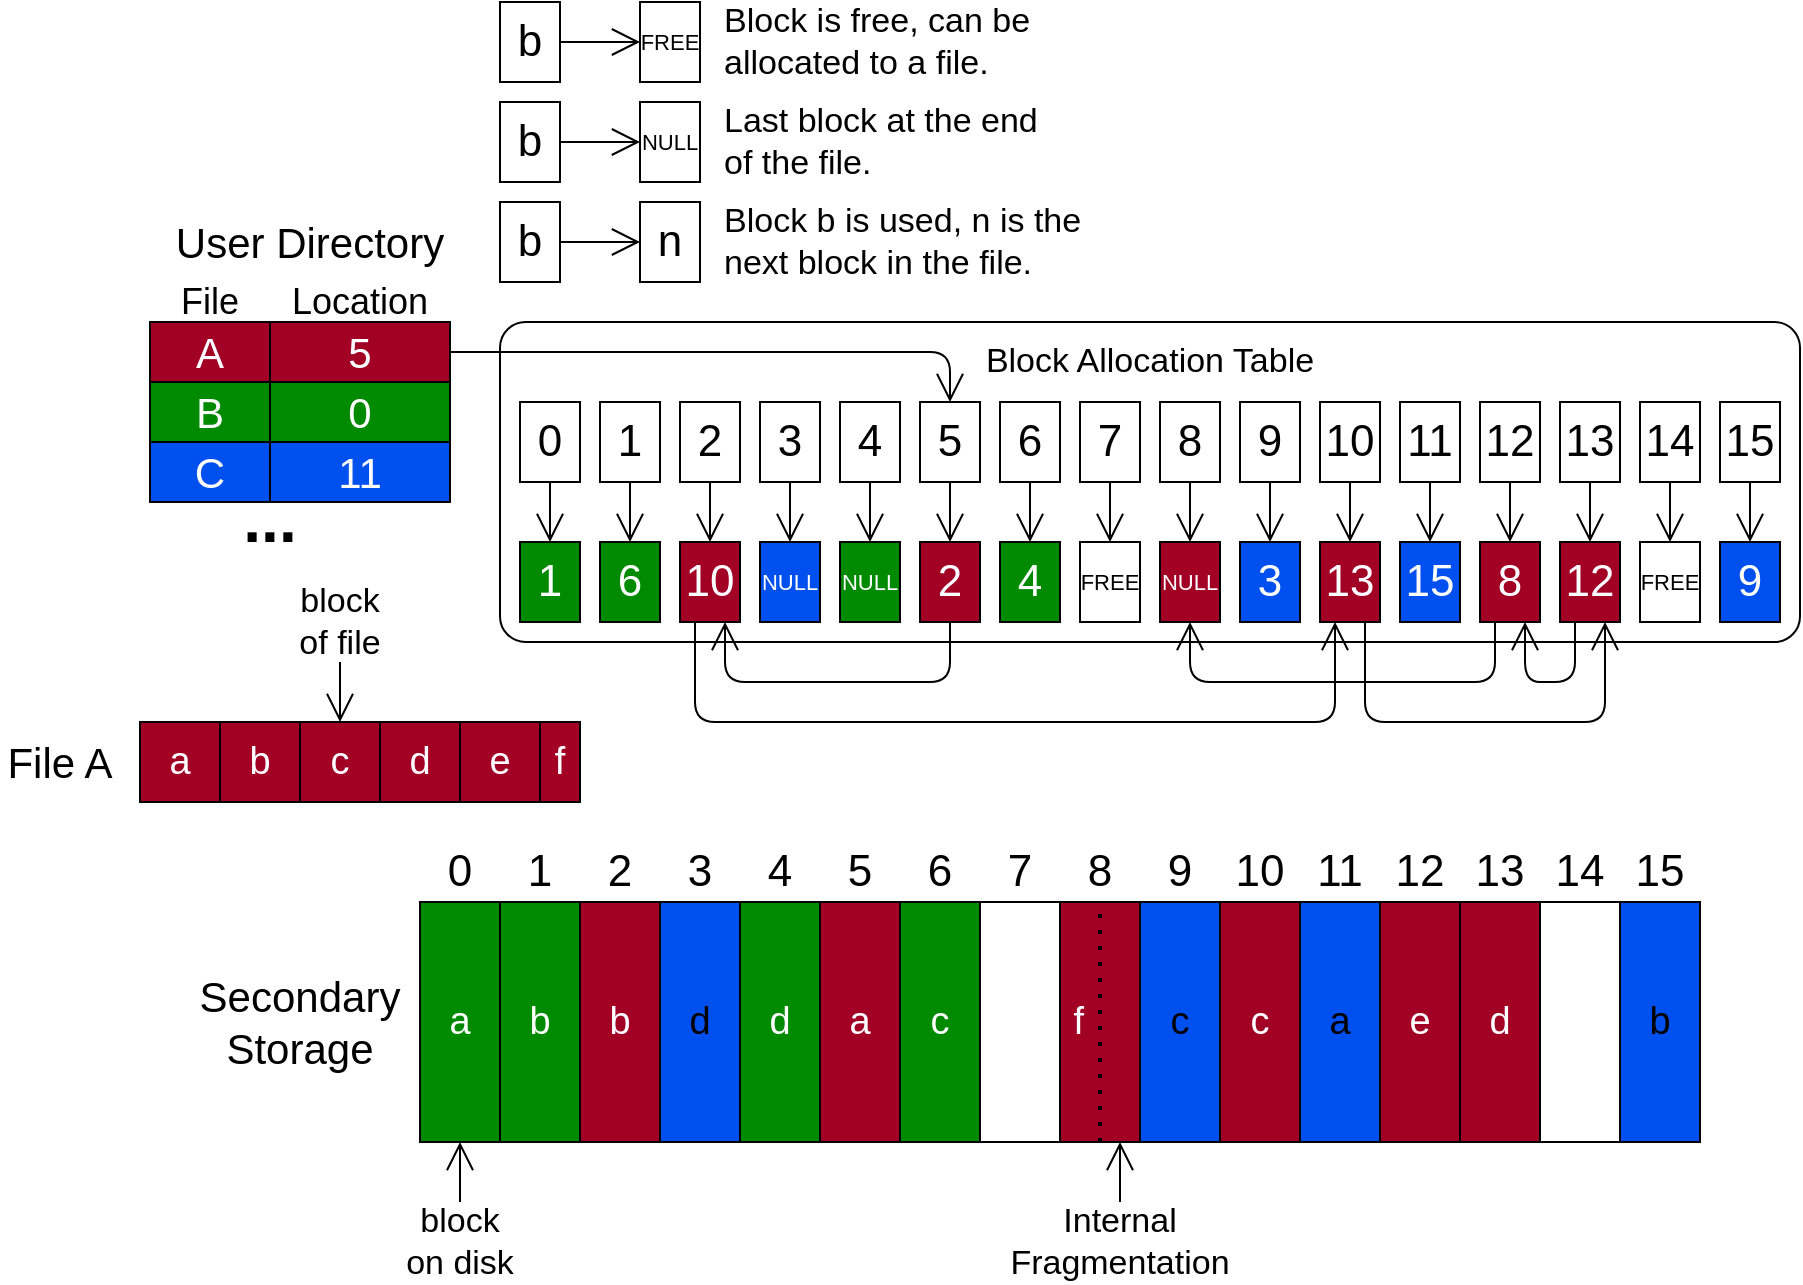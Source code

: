 <mxfile>
    <diagram id="6MOOSaK_TId7R93SMP0Y" name="Page-1">
        <mxGraphModel dx="976" dy="1479" grid="1" gridSize="10" guides="1" tooltips="1" connect="1" arrows="1" fold="1" page="1" pageScale="1" pageWidth="850" pageHeight="1100" math="0" shadow="0">
            <root>
                <mxCell id="0"/>
                <mxCell id="1" parent="0"/>
                <mxCell id="169" value="" style="rounded=1;whiteSpace=wrap;html=1;fontSize=11;strokeColor=#000000;align=center;verticalAlign=top;arcSize=8;" vertex="1" parent="1">
                    <mxGeometry x="250" y="170" width="650" height="160" as="geometry"/>
                </mxCell>
                <mxCell id="2" value="a" style="rounded=0;whiteSpace=wrap;html=1;fillColor=#a20025;fontColor=#ffffff;fontSize=19;strokeColor=#000000;verticalAlign=middle;align=center;" vertex="1" parent="1">
                    <mxGeometry x="410" y="460" width="40" height="120" as="geometry"/>
                </mxCell>
                <mxCell id="3" value="b" style="rounded=0;whiteSpace=wrap;html=1;fillColor=#a20025;fontColor=#ffffff;fontSize=19;strokeColor=#000000;" vertex="1" parent="1">
                    <mxGeometry x="290" y="460" width="40" height="120" as="geometry"/>
                </mxCell>
                <mxCell id="4" value="a" style="rounded=0;whiteSpace=wrap;html=1;fillColor=#008a00;fontSize=19;fontColor=#ffffff;strokeColor=#000000;" vertex="1" parent="1">
                    <mxGeometry x="210" y="460" width="40" height="120" as="geometry"/>
                </mxCell>
                <mxCell id="5" value="b" style="rounded=0;whiteSpace=wrap;html=1;fillColor=#008a00;fontColor=#ffffff;fontSize=19;strokeColor=#000000;" vertex="1" parent="1">
                    <mxGeometry x="250" y="460" width="40" height="120" as="geometry"/>
                </mxCell>
                <mxCell id="6" value="d" style="rounded=0;whiteSpace=wrap;html=1;fillColor=#0050ef;strokeColor=#000000;fontSize=19;" vertex="1" parent="1">
                    <mxGeometry x="330" y="460" width="40" height="120" as="geometry"/>
                </mxCell>
                <mxCell id="7" value="d" style="rounded=0;whiteSpace=wrap;html=1;fillColor=#008a00;fontColor=#ffffff;fontSize=19;strokeColor=#000000;" vertex="1" parent="1">
                    <mxGeometry x="370" y="460" width="40" height="120" as="geometry"/>
                </mxCell>
                <mxCell id="8" value="c" style="rounded=0;whiteSpace=wrap;html=1;fillColor=#008a00;fontColor=#ffffff;fontSize=19;strokeColor=#000000;" vertex="1" parent="1">
                    <mxGeometry x="450" y="460" width="40" height="120" as="geometry"/>
                </mxCell>
                <mxCell id="9" value="" style="rounded=0;whiteSpace=wrap;html=1;strokeColor=#000000;" vertex="1" parent="1">
                    <mxGeometry x="490" y="460" width="40" height="120" as="geometry"/>
                </mxCell>
                <mxCell id="10" value="f&amp;nbsp; &amp;nbsp;&amp;nbsp;" style="rounded=0;whiteSpace=wrap;html=1;fillColor=#a20025;fontColor=#ffffff;strokeColor=#000000;fontSize=19;" vertex="1" parent="1">
                    <mxGeometry x="530" y="460" width="40" height="120" as="geometry"/>
                </mxCell>
                <mxCell id="11" value="c" style="rounded=0;whiteSpace=wrap;html=1;fillColor=#0050ef;strokeColor=#000000;fontSize=19;" vertex="1" parent="1">
                    <mxGeometry x="570" y="460" width="40" height="120" as="geometry"/>
                </mxCell>
                <mxCell id="12" value="c" style="rounded=0;whiteSpace=wrap;html=1;fillColor=#a20025;fontColor=#ffffff;fontSize=19;strokeColor=#000000;" vertex="1" parent="1">
                    <mxGeometry x="610" y="460" width="40" height="120" as="geometry"/>
                </mxCell>
                <mxCell id="13" value="a" style="rounded=0;whiteSpace=wrap;html=1;fillColor=#0050ef;strokeColor=#000000;fontSize=19;" vertex="1" parent="1">
                    <mxGeometry x="650" y="460" width="40" height="120" as="geometry"/>
                </mxCell>
                <mxCell id="14" value="e" style="rounded=0;whiteSpace=wrap;html=1;fillColor=#a20025;fontColor=#ffffff;fontSize=19;strokeColor=#000000;" vertex="1" parent="1">
                    <mxGeometry x="690" y="460" width="40" height="120" as="geometry"/>
                </mxCell>
                <mxCell id="15" value="d" style="rounded=0;whiteSpace=wrap;html=1;fillColor=#a20025;fontColor=#ffffff;fontSize=19;strokeColor=#000000;" vertex="1" parent="1">
                    <mxGeometry x="730" y="460" width="40" height="120" as="geometry"/>
                </mxCell>
                <mxCell id="16" value="" style="rounded=0;whiteSpace=wrap;html=1;strokeColor=#000000;" vertex="1" parent="1">
                    <mxGeometry x="770" y="460" width="40" height="120" as="geometry"/>
                </mxCell>
                <mxCell id="17" value="b" style="rounded=0;whiteSpace=wrap;html=1;fillColor=#0050ef;strokeColor=#000000;fontSize=19;" vertex="1" parent="1">
                    <mxGeometry x="810" y="460" width="40" height="120" as="geometry"/>
                </mxCell>
                <mxCell id="18" value="d" style="rounded=0;whiteSpace=wrap;html=1;fillColor=#a20025;fontColor=#ffffff;fontSize=19;strokeColor=#000000;" vertex="1" parent="1">
                    <mxGeometry x="190" y="370" width="40" height="40" as="geometry"/>
                </mxCell>
                <mxCell id="19" value="e" style="rounded=0;whiteSpace=wrap;html=1;fillColor=#a20025;fontColor=#ffffff;fontSize=19;strokeColor=#000000;" vertex="1" parent="1">
                    <mxGeometry x="230" y="370" width="40" height="40" as="geometry"/>
                </mxCell>
                <mxCell id="20" value="f" style="rounded=0;whiteSpace=wrap;html=1;fillColor=#a20025;fontColor=#ffffff;fontSize=19;strokeColor=#000000;" vertex="1" parent="1">
                    <mxGeometry x="270" y="370" width="20" height="40" as="geometry"/>
                </mxCell>
                <mxCell id="21" value="a" style="rounded=0;whiteSpace=wrap;html=1;fillColor=#a20025;fontColor=#ffffff;fontSize=19;strokeColor=#000000;" vertex="1" parent="1">
                    <mxGeometry x="70" y="370" width="40" height="40" as="geometry"/>
                </mxCell>
                <mxCell id="22" value="b" style="rounded=0;whiteSpace=wrap;html=1;fillColor=#a20025;fontColor=#ffffff;fontSize=19;strokeColor=#000000;" vertex="1" parent="1">
                    <mxGeometry x="110" y="370" width="40" height="40" as="geometry"/>
                </mxCell>
                <mxCell id="23" value="c" style="rounded=0;whiteSpace=wrap;html=1;fillColor=#a20025;fontColor=#ffffff;fontSize=19;strokeColor=#000000;" vertex="1" parent="1">
                    <mxGeometry x="150" y="370" width="40" height="40" as="geometry"/>
                </mxCell>
                <mxCell id="24" value="Secondary Storage" style="text;html=1;strokeColor=none;fillColor=none;align=center;verticalAlign=middle;whiteSpace=wrap;rounded=0;fontSize=21;" vertex="1" parent="1">
                    <mxGeometry x="100" y="510" width="100" height="20" as="geometry"/>
                </mxCell>
                <mxCell id="25" value="File A" style="text;html=1;strokeColor=none;fillColor=none;align=center;verticalAlign=middle;whiteSpace=wrap;rounded=0;fontSize=21;" vertex="1" parent="1">
                    <mxGeometry y="380" width="60" height="20" as="geometry"/>
                </mxCell>
                <mxCell id="26" style="edgeStyle=orthogonalEdgeStyle;html=1;entryX=0.75;entryY=1;entryDx=0;entryDy=0;fontSize=19;endArrow=open;endFill=0;endSize=12;strokeColor=#000000;" edge="1" parent="1" source="27" target="10">
                    <mxGeometry relative="1" as="geometry">
                        <Array as="points"/>
                    </mxGeometry>
                </mxCell>
                <mxCell id="27" value="Internal Fragmentation" style="text;html=1;strokeColor=none;fillColor=none;align=center;verticalAlign=middle;whiteSpace=wrap;rounded=0;fontSize=17;" vertex="1" parent="1">
                    <mxGeometry x="490" y="610" width="140" height="40" as="geometry"/>
                </mxCell>
                <mxCell id="28" style="edgeStyle=orthogonalEdgeStyle;html=1;exitX=0.5;exitY=0;exitDx=0;exitDy=0;entryX=0.5;entryY=1;entryDx=0;entryDy=0;fontSize=19;endArrow=open;endFill=0;endSize=12;strokeColor=#000000;" edge="1" parent="1" source="29" target="4">
                    <mxGeometry relative="1" as="geometry"/>
                </mxCell>
                <mxCell id="29" value="block on disk" style="text;html=1;strokeColor=none;fillColor=none;align=center;verticalAlign=middle;whiteSpace=wrap;rounded=0;fontSize=17;" vertex="1" parent="1">
                    <mxGeometry x="200" y="610" width="60" height="40" as="geometry"/>
                </mxCell>
                <mxCell id="30" style="edgeStyle=none;html=1;exitX=0.5;exitY=1;exitDx=0;exitDy=0;entryX=0.5;entryY=0;entryDx=0;entryDy=0;fontSize=21;endArrow=open;endFill=0;endSize=12;" edge="1" parent="1" source="31" target="23">
                    <mxGeometry relative="1" as="geometry"/>
                </mxCell>
                <mxCell id="31" value="block of file" style="text;html=1;strokeColor=none;fillColor=none;align=center;verticalAlign=middle;whiteSpace=wrap;rounded=0;fontSize=17;" vertex="1" parent="1">
                    <mxGeometry x="140" y="300" width="60" height="40" as="geometry"/>
                </mxCell>
                <mxCell id="32" value="" style="endArrow=none;dashed=1;html=1;dashPattern=1 3;strokeWidth=2;fontSize=19;endSize=12;entryX=0.5;entryY=0;entryDx=0;entryDy=0;exitX=0.5;exitY=1;exitDx=0;exitDy=0;strokeColor=#000000;" edge="1" parent="1" source="10" target="10">
                    <mxGeometry width="50" height="50" relative="1" as="geometry">
                        <mxPoint x="310" y="710" as="sourcePoint"/>
                        <mxPoint x="360" y="660" as="targetPoint"/>
                    </mxGeometry>
                </mxCell>
                <mxCell id="46" value="A" style="rounded=0;whiteSpace=wrap;html=1;fontSize=21;fillColor=#a20025;fontColor=#ffffff;strokeColor=#000000;" vertex="1" parent="1">
                    <mxGeometry x="75" y="170" width="60" height="30" as="geometry"/>
                </mxCell>
                <mxCell id="177" style="edgeStyle=orthogonalEdgeStyle;html=1;exitX=1;exitY=0.5;exitDx=0;exitDy=0;entryX=0.5;entryY=0;entryDx=0;entryDy=0;fontSize=17;endArrow=open;endFill=0;endSize=12;" edge="1" parent="1" source="48" target="132">
                    <mxGeometry relative="1" as="geometry">
                        <Array as="points">
                            <mxPoint x="475" y="185"/>
                        </Array>
                    </mxGeometry>
                </mxCell>
                <mxCell id="48" value="5" style="rounded=0;whiteSpace=wrap;html=1;fontSize=21;fillColor=#a20025;fontColor=#ffffff;strokeColor=#000000;" vertex="1" parent="1">
                    <mxGeometry x="135" y="170" width="90" height="30" as="geometry"/>
                </mxCell>
                <mxCell id="49" value="B" style="rounded=0;whiteSpace=wrap;html=1;fontSize=21;fillColor=#008a00;fontColor=#ffffff;strokeColor=#000000;" vertex="1" parent="1">
                    <mxGeometry x="75" y="200" width="60" height="30" as="geometry"/>
                </mxCell>
                <mxCell id="50" value="0" style="rounded=0;whiteSpace=wrap;html=1;fontSize=21;fillColor=#008a00;fontColor=#ffffff;strokeColor=#000000;" vertex="1" parent="1">
                    <mxGeometry x="135" y="200" width="90" height="30" as="geometry"/>
                </mxCell>
                <mxCell id="51" value="C" style="rounded=0;whiteSpace=wrap;html=1;fontSize=21;fillColor=#0050ef;fontColor=#ffffff;strokeColor=#000000;" vertex="1" parent="1">
                    <mxGeometry x="75" y="230" width="60" height="30" as="geometry"/>
                </mxCell>
                <mxCell id="52" value="11" style="rounded=0;whiteSpace=wrap;html=1;fontSize=21;fillColor=#0050ef;fontColor=#ffffff;strokeColor=#000000;" vertex="1" parent="1">
                    <mxGeometry x="135" y="230" width="90" height="30" as="geometry"/>
                </mxCell>
                <mxCell id="53" value="..." style="text;html=1;strokeColor=none;fillColor=none;align=center;verticalAlign=bottom;whiteSpace=wrap;rounded=0;fontSize=32;fontStyle=1" vertex="1" parent="1">
                    <mxGeometry x="115" y="270" width="40" height="20" as="geometry"/>
                </mxCell>
                <mxCell id="54" value="File" style="text;html=1;strokeColor=none;fillColor=none;align=center;verticalAlign=middle;whiteSpace=wrap;rounded=0;fontSize=18;" vertex="1" parent="1">
                    <mxGeometry x="85" y="150" width="40" height="20" as="geometry"/>
                </mxCell>
                <mxCell id="55" value="Location" style="text;html=1;strokeColor=none;fillColor=none;align=center;verticalAlign=middle;whiteSpace=wrap;rounded=0;fontSize=18;" vertex="1" parent="1">
                    <mxGeometry x="135" y="150" width="90" height="20" as="geometry"/>
                </mxCell>
                <mxCell id="56" value="User Directory" style="text;html=1;strokeColor=none;fillColor=none;align=center;verticalAlign=middle;whiteSpace=wrap;rounded=0;fontSize=21;" vertex="1" parent="1">
                    <mxGeometry x="85" y="120" width="140" height="20" as="geometry"/>
                </mxCell>
                <mxCell id="60" style="edgeStyle=none;html=1;exitX=0.5;exitY=1;exitDx=0;exitDy=0;entryX=0.5;entryY=0;entryDx=0;entryDy=0;endArrow=open;endFill=0;endSize=12;" edge="1" parent="1" source="58" target="89">
                    <mxGeometry relative="1" as="geometry">
                        <mxPoint x="280" y="280" as="targetPoint"/>
                    </mxGeometry>
                </mxCell>
                <mxCell id="58" value="0" style="rounded=0;whiteSpace=wrap;html=1;align=center;verticalAlign=middle;fontSize=22;" vertex="1" parent="1">
                    <mxGeometry x="260" y="210" width="30" height="40" as="geometry"/>
                </mxCell>
                <mxCell id="89" value="1" style="rounded=0;whiteSpace=wrap;html=1;align=center;verticalAlign=middle;fontSize=22;fillColor=#008a00;fontColor=#ffffff;strokeColor=#000000;" vertex="1" parent="1">
                    <mxGeometry x="260" y="280" width="30" height="40" as="geometry"/>
                </mxCell>
                <mxCell id="103" value="0" style="text;html=1;strokeColor=none;fillColor=none;align=center;verticalAlign=middle;whiteSpace=wrap;rounded=0;fontSize=22;" vertex="1" parent="1">
                    <mxGeometry x="210" y="430" width="40" height="30" as="geometry"/>
                </mxCell>
                <mxCell id="104" value="1" style="text;html=1;strokeColor=none;fillColor=none;align=center;verticalAlign=middle;whiteSpace=wrap;rounded=0;fontSize=22;" vertex="1" parent="1">
                    <mxGeometry x="250" y="430" width="40" height="30" as="geometry"/>
                </mxCell>
                <mxCell id="105" value="2" style="text;html=1;strokeColor=none;fillColor=none;align=center;verticalAlign=middle;whiteSpace=wrap;rounded=0;fontSize=22;" vertex="1" parent="1">
                    <mxGeometry x="290" y="430" width="40" height="30" as="geometry"/>
                </mxCell>
                <mxCell id="106" value="3" style="text;html=1;strokeColor=none;fillColor=none;align=center;verticalAlign=middle;whiteSpace=wrap;rounded=0;fontSize=22;" vertex="1" parent="1">
                    <mxGeometry x="330" y="430" width="40" height="30" as="geometry"/>
                </mxCell>
                <mxCell id="107" value="4" style="text;html=1;strokeColor=none;fillColor=none;align=center;verticalAlign=middle;whiteSpace=wrap;rounded=0;fontSize=22;" vertex="1" parent="1">
                    <mxGeometry x="370" y="430" width="40" height="30" as="geometry"/>
                </mxCell>
                <mxCell id="108" value="5" style="text;html=1;strokeColor=none;fillColor=none;align=center;verticalAlign=middle;whiteSpace=wrap;rounded=0;fontSize=22;" vertex="1" parent="1">
                    <mxGeometry x="410" y="430" width="40" height="30" as="geometry"/>
                </mxCell>
                <mxCell id="109" value="6" style="text;html=1;strokeColor=none;fillColor=none;align=center;verticalAlign=middle;whiteSpace=wrap;rounded=0;fontSize=22;" vertex="1" parent="1">
                    <mxGeometry x="450" y="430" width="40" height="30" as="geometry"/>
                </mxCell>
                <mxCell id="110" value="7" style="text;html=1;strokeColor=none;fillColor=none;align=center;verticalAlign=middle;whiteSpace=wrap;rounded=0;fontSize=22;" vertex="1" parent="1">
                    <mxGeometry x="490" y="430" width="40" height="30" as="geometry"/>
                </mxCell>
                <mxCell id="111" value="8" style="text;html=1;strokeColor=none;fillColor=none;align=center;verticalAlign=middle;whiteSpace=wrap;rounded=0;fontSize=22;" vertex="1" parent="1">
                    <mxGeometry x="530" y="430" width="40" height="30" as="geometry"/>
                </mxCell>
                <mxCell id="112" value="9" style="text;html=1;strokeColor=none;fillColor=none;align=center;verticalAlign=middle;whiteSpace=wrap;rounded=0;fontSize=22;" vertex="1" parent="1">
                    <mxGeometry x="570" y="430" width="40" height="30" as="geometry"/>
                </mxCell>
                <mxCell id="113" value="10" style="text;html=1;strokeColor=none;fillColor=none;align=center;verticalAlign=middle;whiteSpace=wrap;rounded=0;fontSize=22;" vertex="1" parent="1">
                    <mxGeometry x="610" y="430" width="40" height="30" as="geometry"/>
                </mxCell>
                <mxCell id="114" value="11" style="text;html=1;strokeColor=none;fillColor=none;align=center;verticalAlign=middle;whiteSpace=wrap;rounded=0;fontSize=22;" vertex="1" parent="1">
                    <mxGeometry x="650" y="430" width="40" height="30" as="geometry"/>
                </mxCell>
                <mxCell id="115" value="12" style="text;html=1;strokeColor=none;fillColor=none;align=center;verticalAlign=middle;whiteSpace=wrap;rounded=0;fontSize=22;" vertex="1" parent="1">
                    <mxGeometry x="690" y="430" width="40" height="30" as="geometry"/>
                </mxCell>
                <mxCell id="116" value="13" style="text;html=1;strokeColor=none;fillColor=none;align=center;verticalAlign=middle;whiteSpace=wrap;rounded=0;fontSize=22;" vertex="1" parent="1">
                    <mxGeometry x="730" y="430" width="40" height="30" as="geometry"/>
                </mxCell>
                <mxCell id="117" value="14" style="text;html=1;strokeColor=none;fillColor=none;align=center;verticalAlign=middle;whiteSpace=wrap;rounded=0;fontSize=22;" vertex="1" parent="1">
                    <mxGeometry x="770" y="430" width="40" height="30" as="geometry"/>
                </mxCell>
                <mxCell id="118" value="15" style="text;html=1;strokeColor=none;fillColor=none;align=center;verticalAlign=middle;whiteSpace=wrap;rounded=0;fontSize=22;" vertex="1" parent="1">
                    <mxGeometry x="810" y="430" width="40" height="30" as="geometry"/>
                </mxCell>
                <mxCell id="119" style="edgeStyle=none;html=1;exitX=0.5;exitY=1;exitDx=0;exitDy=0;entryX=0.5;entryY=0;entryDx=0;entryDy=0;endArrow=open;endFill=0;endSize=12;" edge="1" parent="1" source="120" target="121">
                    <mxGeometry relative="1" as="geometry">
                        <mxPoint x="320" y="280" as="targetPoint"/>
                    </mxGeometry>
                </mxCell>
                <mxCell id="120" value="1" style="rounded=0;whiteSpace=wrap;html=1;align=center;verticalAlign=middle;fontSize=22;" vertex="1" parent="1">
                    <mxGeometry x="300" y="210" width="30" height="40" as="geometry"/>
                </mxCell>
                <mxCell id="121" value="6" style="rounded=0;whiteSpace=wrap;html=1;align=center;verticalAlign=middle;fontSize=22;fillColor=#008a00;fontColor=#ffffff;strokeColor=#000000;" vertex="1" parent="1">
                    <mxGeometry x="300" y="280" width="30" height="40" as="geometry"/>
                </mxCell>
                <mxCell id="122" style="edgeStyle=none;html=1;exitX=0.5;exitY=1;exitDx=0;exitDy=0;entryX=0.5;entryY=0;entryDx=0;entryDy=0;endArrow=open;endFill=0;endSize=12;" edge="1" parent="1" source="123" target="124">
                    <mxGeometry relative="1" as="geometry">
                        <mxPoint x="360" y="280" as="targetPoint"/>
                    </mxGeometry>
                </mxCell>
                <mxCell id="123" value="2" style="rounded=0;whiteSpace=wrap;html=1;align=center;verticalAlign=middle;fontSize=22;" vertex="1" parent="1">
                    <mxGeometry x="340" y="210" width="30" height="40" as="geometry"/>
                </mxCell>
                <mxCell id="173" style="edgeStyle=orthogonalEdgeStyle;html=1;exitX=0.25;exitY=1;exitDx=0;exitDy=0;entryX=0.25;entryY=1;entryDx=0;entryDy=0;fontSize=17;endArrow=open;endFill=0;endSize=12;" edge="1" parent="1" source="124" target="148">
                    <mxGeometry relative="1" as="geometry">
                        <Array as="points">
                            <mxPoint x="348" y="370"/>
                            <mxPoint x="668" y="370"/>
                        </Array>
                    </mxGeometry>
                </mxCell>
                <mxCell id="124" value="10" style="rounded=0;whiteSpace=wrap;html=1;align=center;verticalAlign=middle;fontSize=22;fillColor=#a20025;fontColor=#ffffff;strokeColor=#000000;" vertex="1" parent="1">
                    <mxGeometry x="340" y="280" width="30" height="40" as="geometry"/>
                </mxCell>
                <mxCell id="125" style="edgeStyle=none;html=1;exitX=0.5;exitY=1;exitDx=0;exitDy=0;entryX=0.5;entryY=0;entryDx=0;entryDy=0;endArrow=open;endFill=0;endSize=12;" edge="1" parent="1" source="126">
                    <mxGeometry relative="1" as="geometry">
                        <mxPoint x="395" y="280" as="targetPoint"/>
                    </mxGeometry>
                </mxCell>
                <mxCell id="126" value="3" style="rounded=0;whiteSpace=wrap;html=1;align=center;verticalAlign=middle;fontSize=22;" vertex="1" parent="1">
                    <mxGeometry x="380" y="210" width="30" height="40" as="geometry"/>
                </mxCell>
                <mxCell id="128" style="edgeStyle=none;html=1;exitX=0.5;exitY=1;exitDx=0;exitDy=0;entryX=0.5;entryY=0;entryDx=0;entryDy=0;endArrow=open;endFill=0;endSize=12;" edge="1" parent="1" source="129" target="130">
                    <mxGeometry relative="1" as="geometry">
                        <mxPoint x="440" y="280" as="targetPoint"/>
                    </mxGeometry>
                </mxCell>
                <mxCell id="129" value="4" style="rounded=0;whiteSpace=wrap;html=1;align=center;verticalAlign=middle;fontSize=22;" vertex="1" parent="1">
                    <mxGeometry x="420" y="210" width="30" height="40" as="geometry"/>
                </mxCell>
                <mxCell id="130" value="NULL" style="rounded=0;whiteSpace=wrap;html=1;align=center;verticalAlign=middle;fontSize=11;fillColor=#008a00;fontColor=#ffffff;strokeColor=#000000;" vertex="1" parent="1">
                    <mxGeometry x="420" y="280" width="30" height="40" as="geometry"/>
                </mxCell>
                <mxCell id="131" style="edgeStyle=none;html=1;exitX=0.5;exitY=1;exitDx=0;exitDy=0;entryX=0.5;entryY=0;entryDx=0;entryDy=0;endArrow=open;endFill=0;endSize=12;" edge="1" parent="1" source="132" target="133">
                    <mxGeometry relative="1" as="geometry">
                        <mxPoint x="480" y="280" as="targetPoint"/>
                    </mxGeometry>
                </mxCell>
                <mxCell id="132" value="5" style="rounded=0;whiteSpace=wrap;html=1;align=center;verticalAlign=middle;fontSize=22;" vertex="1" parent="1">
                    <mxGeometry x="460" y="210" width="30" height="40" as="geometry"/>
                </mxCell>
                <mxCell id="172" style="edgeStyle=orthogonalEdgeStyle;html=1;exitX=0.5;exitY=1;exitDx=0;exitDy=0;entryX=0.75;entryY=1;entryDx=0;entryDy=0;fontSize=17;endArrow=open;endFill=0;endSize=12;" edge="1" parent="1" source="133" target="124">
                    <mxGeometry relative="1" as="geometry">
                        <Array as="points">
                            <mxPoint x="475" y="350"/>
                            <mxPoint x="363" y="350"/>
                        </Array>
                    </mxGeometry>
                </mxCell>
                <mxCell id="133" value="2" style="rounded=0;whiteSpace=wrap;html=1;align=center;verticalAlign=middle;fontSize=22;fillColor=#a20025;fontColor=#ffffff;strokeColor=#000000;" vertex="1" parent="1">
                    <mxGeometry x="460" y="280" width="30" height="40" as="geometry"/>
                </mxCell>
                <mxCell id="134" style="edgeStyle=none;html=1;exitX=0.5;exitY=1;exitDx=0;exitDy=0;entryX=0.5;entryY=0;entryDx=0;entryDy=0;endArrow=open;endFill=0;endSize=12;" edge="1" parent="1" source="135" target="136">
                    <mxGeometry relative="1" as="geometry">
                        <mxPoint x="520" y="280" as="targetPoint"/>
                    </mxGeometry>
                </mxCell>
                <mxCell id="135" value="6" style="rounded=0;whiteSpace=wrap;html=1;align=center;verticalAlign=middle;fontSize=22;" vertex="1" parent="1">
                    <mxGeometry x="500" y="210" width="30" height="40" as="geometry"/>
                </mxCell>
                <mxCell id="136" value="4" style="rounded=0;whiteSpace=wrap;html=1;align=center;verticalAlign=middle;fontSize=22;fillColor=#008a00;fontColor=#ffffff;strokeColor=#000000;" vertex="1" parent="1">
                    <mxGeometry x="500" y="280" width="30" height="40" as="geometry"/>
                </mxCell>
                <mxCell id="137" style="edgeStyle=none;html=1;exitX=0.5;exitY=1;exitDx=0;exitDy=0;entryX=0.5;entryY=0;entryDx=0;entryDy=0;endArrow=open;endFill=0;endSize=12;" edge="1" parent="1" source="138">
                    <mxGeometry relative="1" as="geometry">
                        <mxPoint x="555" y="280" as="targetPoint"/>
                    </mxGeometry>
                </mxCell>
                <mxCell id="138" value="7" style="rounded=0;whiteSpace=wrap;html=1;align=center;verticalAlign=middle;fontSize=22;" vertex="1" parent="1">
                    <mxGeometry x="540" y="210" width="30" height="40" as="geometry"/>
                </mxCell>
                <mxCell id="140" style="edgeStyle=none;html=1;exitX=0.5;exitY=1;exitDx=0;exitDy=0;entryX=0.5;entryY=0;entryDx=0;entryDy=0;endArrow=open;endFill=0;endSize=12;" edge="1" parent="1" source="141">
                    <mxGeometry relative="1" as="geometry">
                        <mxPoint x="595" y="280" as="targetPoint"/>
                    </mxGeometry>
                </mxCell>
                <mxCell id="141" value="8" style="rounded=0;whiteSpace=wrap;html=1;align=center;verticalAlign=middle;fontSize=22;" vertex="1" parent="1">
                    <mxGeometry x="580" y="210" width="30" height="40" as="geometry"/>
                </mxCell>
                <mxCell id="143" style="edgeStyle=none;html=1;exitX=0.5;exitY=1;exitDx=0;exitDy=0;entryX=0.5;entryY=0;entryDx=0;entryDy=0;endArrow=open;endFill=0;endSize=12;" edge="1" parent="1" source="144" target="145">
                    <mxGeometry relative="1" as="geometry">
                        <mxPoint x="640" y="280" as="targetPoint"/>
                    </mxGeometry>
                </mxCell>
                <mxCell id="144" value="9" style="rounded=0;whiteSpace=wrap;html=1;align=center;verticalAlign=middle;fontSize=22;" vertex="1" parent="1">
                    <mxGeometry x="620" y="210" width="30" height="40" as="geometry"/>
                </mxCell>
                <mxCell id="145" value="3" style="rounded=0;whiteSpace=wrap;html=1;align=center;verticalAlign=middle;fontSize=22;fillColor=#0050ef;fontColor=#ffffff;strokeColor=#000000;" vertex="1" parent="1">
                    <mxGeometry x="620" y="280" width="30" height="40" as="geometry"/>
                </mxCell>
                <mxCell id="146" style="edgeStyle=none;html=1;exitX=0.5;exitY=1;exitDx=0;exitDy=0;entryX=0.5;entryY=0;entryDx=0;entryDy=0;endArrow=open;endFill=0;endSize=12;" edge="1" parent="1" source="147" target="148">
                    <mxGeometry relative="1" as="geometry">
                        <mxPoint x="680" y="280" as="targetPoint"/>
                    </mxGeometry>
                </mxCell>
                <mxCell id="147" value="10" style="rounded=0;whiteSpace=wrap;html=1;align=center;verticalAlign=middle;fontSize=22;" vertex="1" parent="1">
                    <mxGeometry x="660" y="210" width="30" height="40" as="geometry"/>
                </mxCell>
                <mxCell id="174" style="edgeStyle=orthogonalEdgeStyle;html=1;exitX=0.75;exitY=1;exitDx=0;exitDy=0;entryX=0.75;entryY=1;entryDx=0;entryDy=0;fontSize=17;endArrow=open;endFill=0;endSize=12;" edge="1" parent="1" source="148" target="157">
                    <mxGeometry relative="1" as="geometry">
                        <Array as="points">
                            <mxPoint x="683" y="370"/>
                            <mxPoint x="803" y="370"/>
                        </Array>
                    </mxGeometry>
                </mxCell>
                <mxCell id="148" value="13" style="rounded=0;whiteSpace=wrap;html=1;align=center;verticalAlign=middle;fontSize=22;fillColor=#a20025;fontColor=#ffffff;strokeColor=#000000;" vertex="1" parent="1">
                    <mxGeometry x="660" y="280" width="30" height="40" as="geometry"/>
                </mxCell>
                <mxCell id="149" style="edgeStyle=none;html=1;exitX=0.5;exitY=1;exitDx=0;exitDy=0;entryX=0.5;entryY=0;entryDx=0;entryDy=0;endArrow=open;endFill=0;endSize=12;" edge="1" parent="1" source="150" target="151">
                    <mxGeometry relative="1" as="geometry">
                        <mxPoint x="720" y="280" as="targetPoint"/>
                    </mxGeometry>
                </mxCell>
                <mxCell id="150" value="11" style="rounded=0;whiteSpace=wrap;html=1;align=center;verticalAlign=middle;fontSize=22;" vertex="1" parent="1">
                    <mxGeometry x="700" y="210" width="30" height="40" as="geometry"/>
                </mxCell>
                <mxCell id="151" value="15" style="rounded=0;whiteSpace=wrap;html=1;align=center;verticalAlign=middle;fontSize=22;fillColor=#0050ef;fontColor=#ffffff;strokeColor=#000000;" vertex="1" parent="1">
                    <mxGeometry x="700" y="280" width="30" height="40" as="geometry"/>
                </mxCell>
                <mxCell id="152" style="edgeStyle=none;html=1;exitX=0.5;exitY=1;exitDx=0;exitDy=0;entryX=0.5;entryY=0;entryDx=0;entryDy=0;endArrow=open;endFill=0;endSize=12;" edge="1" parent="1" source="153" target="154">
                    <mxGeometry relative="1" as="geometry">
                        <mxPoint x="760" y="280" as="targetPoint"/>
                    </mxGeometry>
                </mxCell>
                <mxCell id="153" value="12" style="rounded=0;whiteSpace=wrap;html=1;align=center;verticalAlign=middle;fontSize=22;" vertex="1" parent="1">
                    <mxGeometry x="740" y="210" width="30" height="40" as="geometry"/>
                </mxCell>
                <mxCell id="176" style="edgeStyle=orthogonalEdgeStyle;html=1;exitX=0.25;exitY=1;exitDx=0;exitDy=0;entryX=0.5;entryY=1;entryDx=0;entryDy=0;fontSize=17;endArrow=open;endFill=0;endSize=12;" edge="1" parent="1" source="154" target="166">
                    <mxGeometry relative="1" as="geometry">
                        <Array as="points">
                            <mxPoint x="748" y="350"/>
                            <mxPoint x="595" y="350"/>
                        </Array>
                    </mxGeometry>
                </mxCell>
                <mxCell id="154" value="8" style="rounded=0;whiteSpace=wrap;html=1;align=center;verticalAlign=middle;fontSize=22;fillColor=#a20025;fontColor=#ffffff;strokeColor=#000000;" vertex="1" parent="1">
                    <mxGeometry x="740" y="280" width="30" height="40" as="geometry"/>
                </mxCell>
                <mxCell id="155" style="edgeStyle=none;html=1;exitX=0.5;exitY=1;exitDx=0;exitDy=0;entryX=0.5;entryY=0;entryDx=0;entryDy=0;endArrow=open;endFill=0;endSize=12;" edge="1" parent="1" source="156" target="157">
                    <mxGeometry relative="1" as="geometry">
                        <mxPoint x="800" y="280" as="targetPoint"/>
                    </mxGeometry>
                </mxCell>
                <mxCell id="156" value="13" style="rounded=0;whiteSpace=wrap;html=1;align=center;verticalAlign=middle;fontSize=22;" vertex="1" parent="1">
                    <mxGeometry x="780" y="210" width="30" height="40" as="geometry"/>
                </mxCell>
                <mxCell id="175" style="edgeStyle=orthogonalEdgeStyle;html=1;exitX=0.25;exitY=1;exitDx=0;exitDy=0;entryX=0.75;entryY=1;entryDx=0;entryDy=0;fontSize=17;endArrow=open;endFill=0;endSize=12;" edge="1" parent="1" source="157" target="154">
                    <mxGeometry relative="1" as="geometry">
                        <Array as="points">
                            <mxPoint x="788" y="350"/>
                            <mxPoint x="763" y="350"/>
                        </Array>
                    </mxGeometry>
                </mxCell>
                <mxCell id="157" value="12" style="rounded=0;whiteSpace=wrap;html=1;align=center;verticalAlign=middle;fontSize=22;fillColor=#a20025;fontColor=#ffffff;strokeColor=#000000;" vertex="1" parent="1">
                    <mxGeometry x="780" y="280" width="30" height="40" as="geometry"/>
                </mxCell>
                <mxCell id="158" style="edgeStyle=none;html=1;exitX=0.5;exitY=1;exitDx=0;exitDy=0;entryX=0.5;entryY=0;entryDx=0;entryDy=0;endArrow=open;endFill=0;endSize=12;" edge="1" parent="1" source="159">
                    <mxGeometry relative="1" as="geometry">
                        <mxPoint x="835" y="280" as="targetPoint"/>
                    </mxGeometry>
                </mxCell>
                <mxCell id="159" value="14" style="rounded=0;whiteSpace=wrap;html=1;align=center;verticalAlign=middle;fontSize=22;" vertex="1" parent="1">
                    <mxGeometry x="820" y="210" width="30" height="40" as="geometry"/>
                </mxCell>
                <mxCell id="161" style="edgeStyle=none;html=1;exitX=0.5;exitY=1;exitDx=0;exitDy=0;entryX=0.5;entryY=0;entryDx=0;entryDy=0;endArrow=open;endFill=0;endSize=12;" edge="1" parent="1" source="162" target="163">
                    <mxGeometry relative="1" as="geometry">
                        <mxPoint x="880" y="280" as="targetPoint"/>
                    </mxGeometry>
                </mxCell>
                <mxCell id="162" value="15" style="rounded=0;whiteSpace=wrap;html=1;align=center;verticalAlign=middle;fontSize=22;" vertex="1" parent="1">
                    <mxGeometry x="860" y="210" width="30" height="40" as="geometry"/>
                </mxCell>
                <mxCell id="163" value="9" style="rounded=0;whiteSpace=wrap;html=1;align=center;verticalAlign=middle;fontSize=22;fillColor=#0050ef;fontColor=#ffffff;strokeColor=#000000;" vertex="1" parent="1">
                    <mxGeometry x="860" y="280" width="30" height="40" as="geometry"/>
                </mxCell>
                <mxCell id="164" value="NULL" style="rounded=0;whiteSpace=wrap;html=1;align=center;verticalAlign=middle;fontSize=11;fillColor=#0050ef;fontColor=#ffffff;strokeColor=#000000;" vertex="1" parent="1">
                    <mxGeometry x="380" y="280" width="30" height="40" as="geometry"/>
                </mxCell>
                <mxCell id="165" value="FREE" style="rounded=0;whiteSpace=wrap;html=1;align=center;verticalAlign=middle;fontSize=11;strokeColor=#000000;" vertex="1" parent="1">
                    <mxGeometry x="540" y="280" width="30" height="40" as="geometry"/>
                </mxCell>
                <mxCell id="166" value="NULL" style="rounded=0;whiteSpace=wrap;html=1;align=center;verticalAlign=middle;fontSize=11;fillColor=#a20025;fontColor=#ffffff;strokeColor=#000000;" vertex="1" parent="1">
                    <mxGeometry x="580" y="280" width="30" height="40" as="geometry"/>
                </mxCell>
                <mxCell id="168" value="FREE" style="rounded=0;whiteSpace=wrap;html=1;align=center;verticalAlign=middle;fontSize=11;strokeColor=#000000;" vertex="1" parent="1">
                    <mxGeometry x="820" y="280" width="30" height="40" as="geometry"/>
                </mxCell>
                <mxCell id="170" value="Block Allocation Table" style="text;html=1;strokeColor=none;fillColor=none;align=center;verticalAlign=middle;whiteSpace=wrap;rounded=0;fontSize=17;" vertex="1" parent="1">
                    <mxGeometry x="481.25" y="180" width="187.5" height="20" as="geometry"/>
                </mxCell>
                <mxCell id="180" style="edgeStyle=orthogonalEdgeStyle;html=1;exitX=1;exitY=0.5;exitDx=0;exitDy=0;fontSize=17;endArrow=open;endFill=0;endSize=12;" edge="1" parent="1" source="179">
                    <mxGeometry relative="1" as="geometry">
                        <mxPoint x="320" y="30" as="targetPoint"/>
                    </mxGeometry>
                </mxCell>
                <mxCell id="179" value="b" style="rounded=0;whiteSpace=wrap;html=1;align=center;verticalAlign=middle;fontSize=22;strokeColor=#000000;" vertex="1" parent="1">
                    <mxGeometry x="250" y="10" width="30" height="40" as="geometry"/>
                </mxCell>
                <mxCell id="181" value="FREE" style="rounded=0;whiteSpace=wrap;html=1;align=center;verticalAlign=middle;fontSize=11;strokeColor=#000000;" vertex="1" parent="1">
                    <mxGeometry x="320" y="10" width="30" height="40" as="geometry"/>
                </mxCell>
                <mxCell id="182" value="NULL" style="rounded=0;whiteSpace=wrap;html=1;align=center;verticalAlign=middle;fontSize=11;strokeColor=#000000;" vertex="1" parent="1">
                    <mxGeometry x="320" y="60" width="30" height="40" as="geometry"/>
                </mxCell>
                <mxCell id="183" value="n" style="rounded=0;whiteSpace=wrap;html=1;align=center;verticalAlign=middle;fontSize=22;strokeColor=#000000;" vertex="1" parent="1">
                    <mxGeometry x="320" y="110" width="30" height="40" as="geometry"/>
                </mxCell>
                <mxCell id="186" style="edgeStyle=orthogonalEdgeStyle;html=1;exitX=1;exitY=0.5;exitDx=0;exitDy=0;entryX=0;entryY=0.5;entryDx=0;entryDy=0;fontSize=17;endArrow=open;endFill=0;endSize=12;" edge="1" parent="1" source="184" target="182">
                    <mxGeometry relative="1" as="geometry"/>
                </mxCell>
                <mxCell id="184" value="b" style="rounded=0;whiteSpace=wrap;html=1;align=center;verticalAlign=middle;fontSize=22;strokeColor=#000000;" vertex="1" parent="1">
                    <mxGeometry x="250" y="60" width="30" height="40" as="geometry"/>
                </mxCell>
                <mxCell id="187" style="edgeStyle=orthogonalEdgeStyle;html=1;exitX=1;exitY=0.5;exitDx=0;exitDy=0;entryX=0;entryY=0.5;entryDx=0;entryDy=0;fontSize=17;endArrow=open;endFill=0;endSize=12;" edge="1" parent="1" source="185" target="183">
                    <mxGeometry relative="1" as="geometry"/>
                </mxCell>
                <mxCell id="185" value="b" style="rounded=0;whiteSpace=wrap;html=1;align=center;verticalAlign=middle;fontSize=22;strokeColor=#000000;" vertex="1" parent="1">
                    <mxGeometry x="250" y="110" width="30" height="40" as="geometry"/>
                </mxCell>
                <mxCell id="188" value="Block is free, can be allocated to a file." style="text;html=1;strokeColor=none;fillColor=none;align=left;verticalAlign=middle;whiteSpace=wrap;rounded=0;fontSize=17;" vertex="1" parent="1">
                    <mxGeometry x="360" y="20" width="160" height="20" as="geometry"/>
                </mxCell>
                <mxCell id="189" value="Last block at the end of the file." style="text;html=1;strokeColor=none;fillColor=none;align=left;verticalAlign=middle;whiteSpace=wrap;rounded=0;fontSize=17;" vertex="1" parent="1">
                    <mxGeometry x="360" y="70" width="160" height="20" as="geometry"/>
                </mxCell>
                <mxCell id="190" value="Block b is used, n is the next block in the file." style="text;html=1;strokeColor=none;fillColor=none;align=left;verticalAlign=middle;whiteSpace=wrap;rounded=0;fontSize=17;" vertex="1" parent="1">
                    <mxGeometry x="360" y="120" width="190" height="20" as="geometry"/>
                </mxCell>
            </root>
        </mxGraphModel>
    </diagram>
</mxfile>